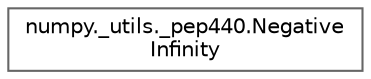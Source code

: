 digraph "Graphical Class Hierarchy"
{
 // LATEX_PDF_SIZE
  bgcolor="transparent";
  edge [fontname=Helvetica,fontsize=10,labelfontname=Helvetica,labelfontsize=10];
  node [fontname=Helvetica,fontsize=10,shape=box,height=0.2,width=0.4];
  rankdir="LR";
  Node0 [id="Node000000",label="numpy._utils._pep440.Negative\lInfinity",height=0.2,width=0.4,color="grey40", fillcolor="white", style="filled",URL="$d9/df1/classnumpy_1_1__utils_1_1__pep440_1_1NegativeInfinity.html",tooltip=" "];
}
